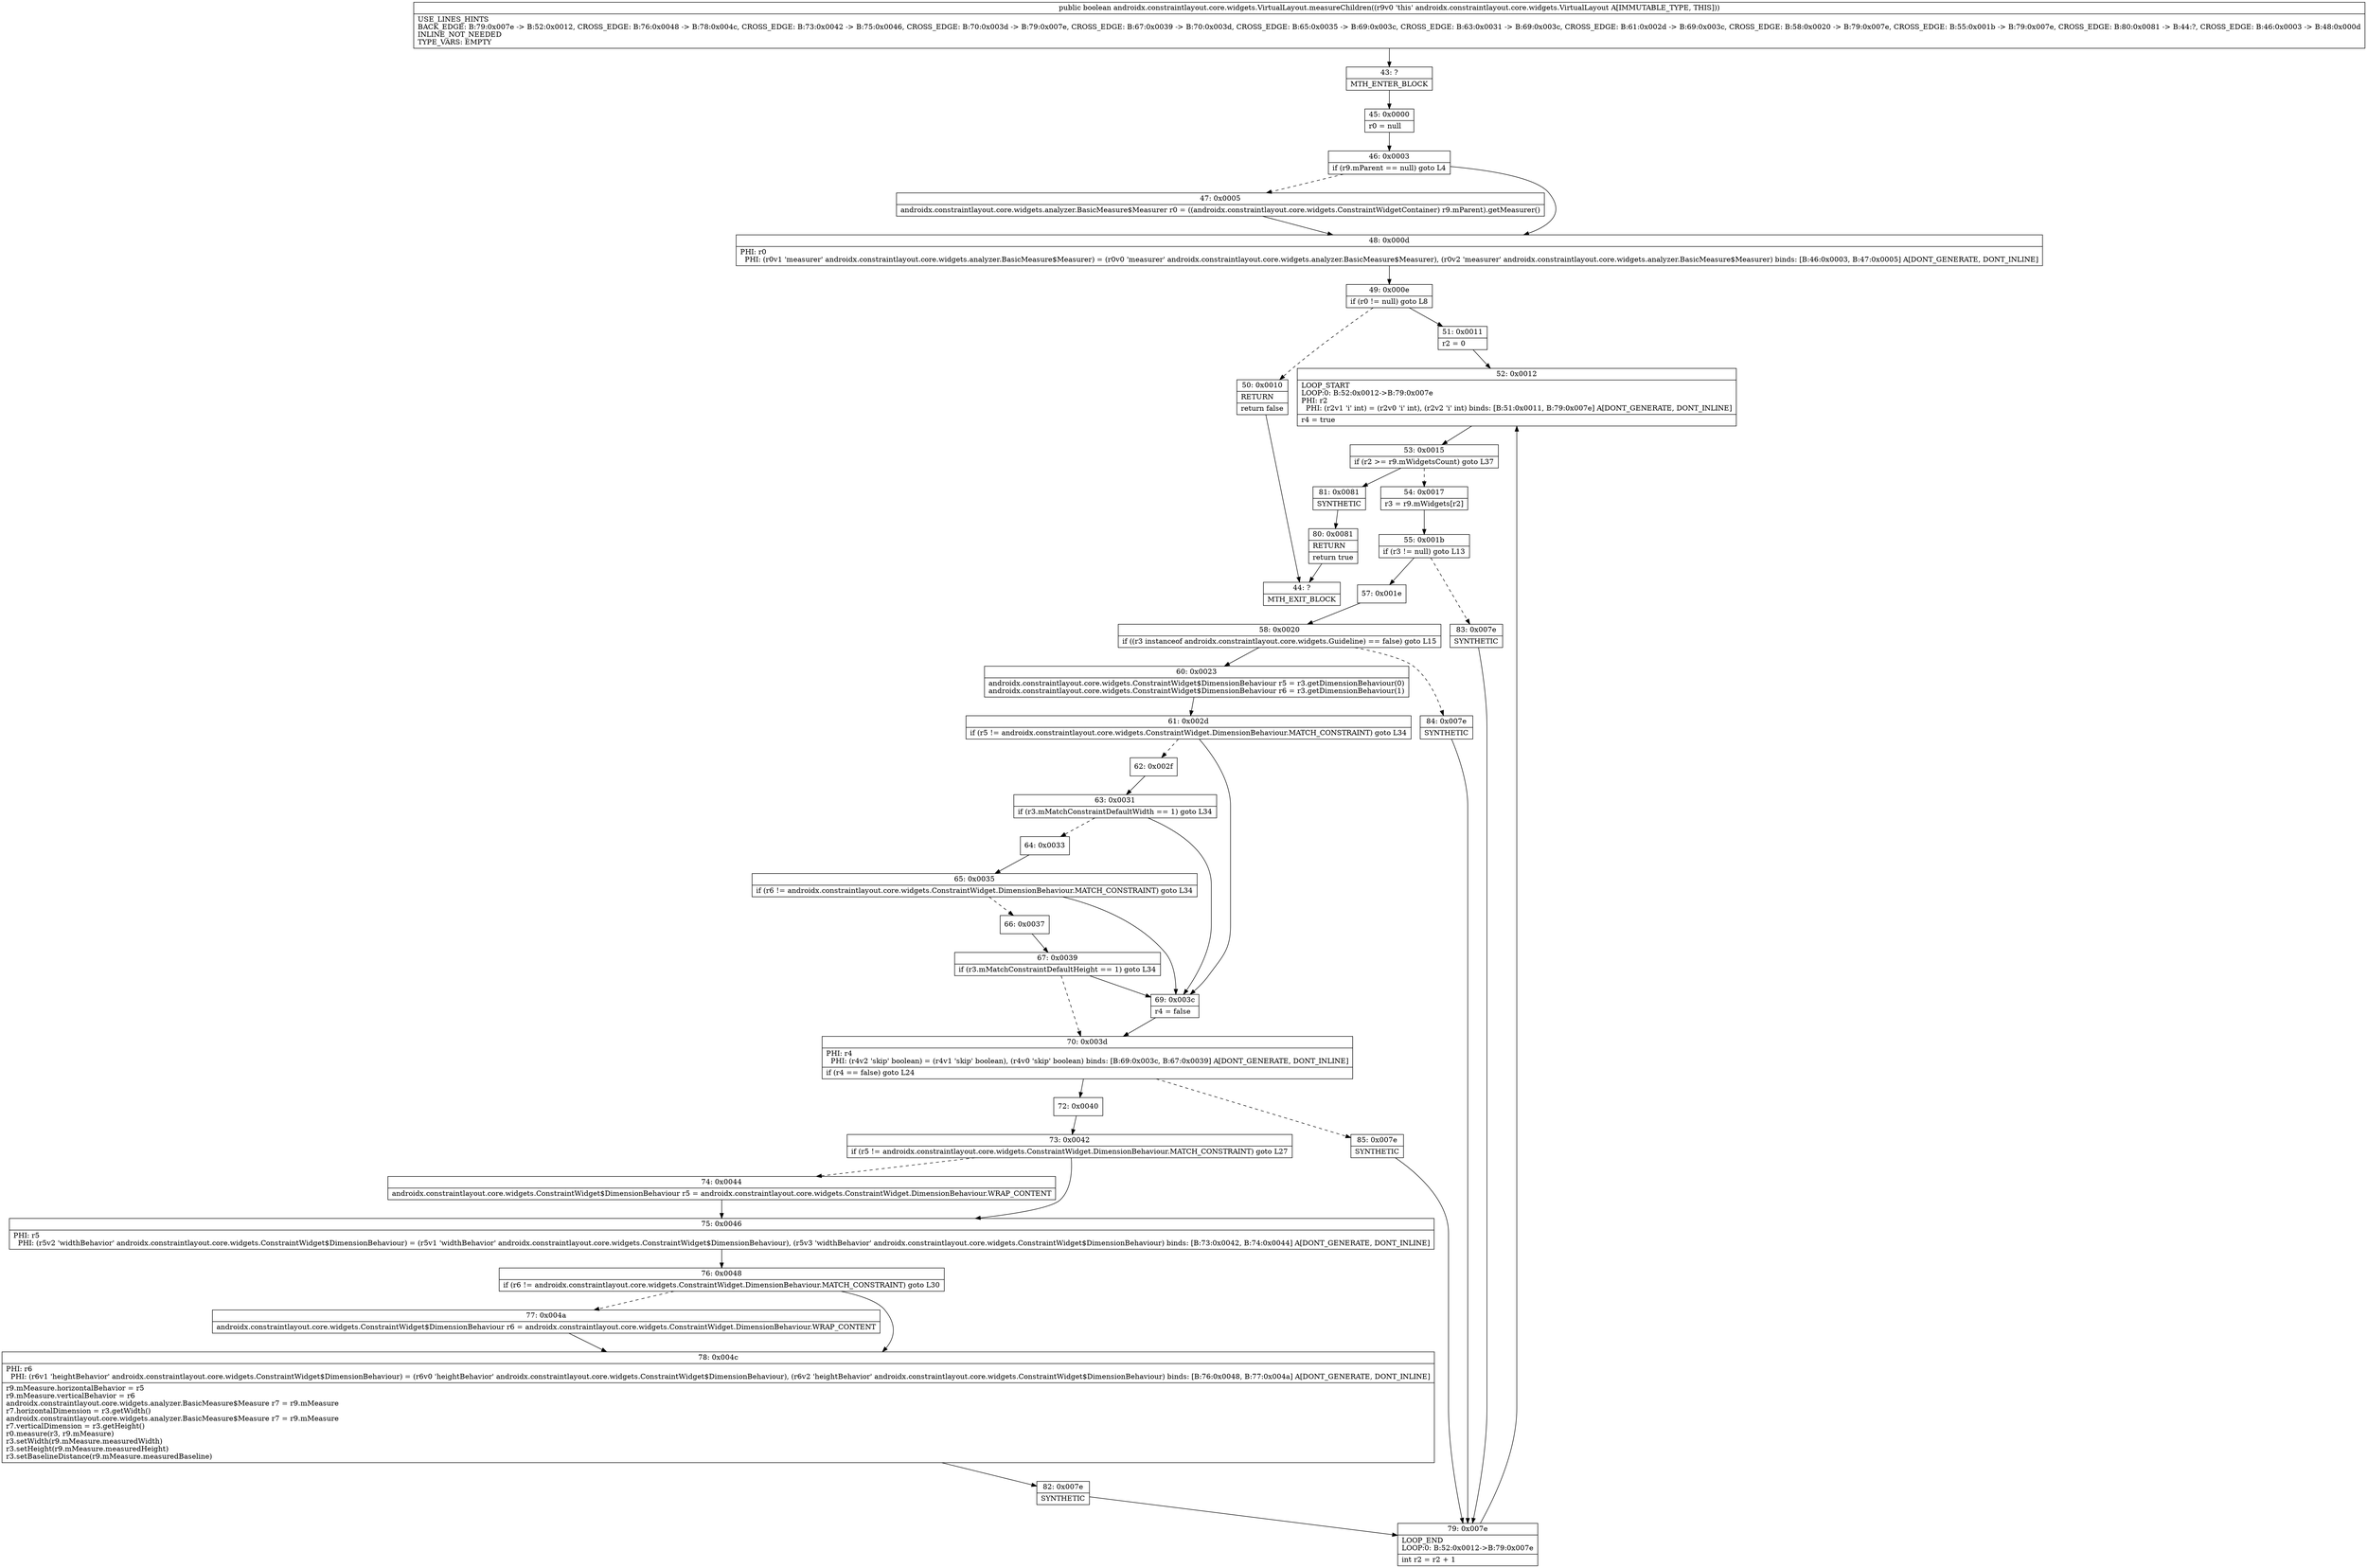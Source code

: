 digraph "CFG forandroidx.constraintlayout.core.widgets.VirtualLayout.measureChildren()Z" {
Node_43 [shape=record,label="{43\:\ ?|MTH_ENTER_BLOCK\l}"];
Node_45 [shape=record,label="{45\:\ 0x0000|r0 = null\l}"];
Node_46 [shape=record,label="{46\:\ 0x0003|if (r9.mParent == null) goto L4\l}"];
Node_47 [shape=record,label="{47\:\ 0x0005|androidx.constraintlayout.core.widgets.analyzer.BasicMeasure$Measurer r0 = ((androidx.constraintlayout.core.widgets.ConstraintWidgetContainer) r9.mParent).getMeasurer()\l}"];
Node_48 [shape=record,label="{48\:\ 0x000d|PHI: r0 \l  PHI: (r0v1 'measurer' androidx.constraintlayout.core.widgets.analyzer.BasicMeasure$Measurer) = (r0v0 'measurer' androidx.constraintlayout.core.widgets.analyzer.BasicMeasure$Measurer), (r0v2 'measurer' androidx.constraintlayout.core.widgets.analyzer.BasicMeasure$Measurer) binds: [B:46:0x0003, B:47:0x0005] A[DONT_GENERATE, DONT_INLINE]\l}"];
Node_49 [shape=record,label="{49\:\ 0x000e|if (r0 != null) goto L8\l}"];
Node_50 [shape=record,label="{50\:\ 0x0010|RETURN\l|return false\l}"];
Node_44 [shape=record,label="{44\:\ ?|MTH_EXIT_BLOCK\l}"];
Node_51 [shape=record,label="{51\:\ 0x0011|r2 = 0\l}"];
Node_52 [shape=record,label="{52\:\ 0x0012|LOOP_START\lLOOP:0: B:52:0x0012\-\>B:79:0x007e\lPHI: r2 \l  PHI: (r2v1 'i' int) = (r2v0 'i' int), (r2v2 'i' int) binds: [B:51:0x0011, B:79:0x007e] A[DONT_GENERATE, DONT_INLINE]\l|r4 = true\l}"];
Node_53 [shape=record,label="{53\:\ 0x0015|if (r2 \>= r9.mWidgetsCount) goto L37\l}"];
Node_54 [shape=record,label="{54\:\ 0x0017|r3 = r9.mWidgets[r2]\l}"];
Node_55 [shape=record,label="{55\:\ 0x001b|if (r3 != null) goto L13\l}"];
Node_57 [shape=record,label="{57\:\ 0x001e}"];
Node_58 [shape=record,label="{58\:\ 0x0020|if ((r3 instanceof androidx.constraintlayout.core.widgets.Guideline) == false) goto L15\l}"];
Node_60 [shape=record,label="{60\:\ 0x0023|androidx.constraintlayout.core.widgets.ConstraintWidget$DimensionBehaviour r5 = r3.getDimensionBehaviour(0)\landroidx.constraintlayout.core.widgets.ConstraintWidget$DimensionBehaviour r6 = r3.getDimensionBehaviour(1)\l}"];
Node_61 [shape=record,label="{61\:\ 0x002d|if (r5 != androidx.constraintlayout.core.widgets.ConstraintWidget.DimensionBehaviour.MATCH_CONSTRAINT) goto L34\l}"];
Node_62 [shape=record,label="{62\:\ 0x002f}"];
Node_63 [shape=record,label="{63\:\ 0x0031|if (r3.mMatchConstraintDefaultWidth == 1) goto L34\l}"];
Node_64 [shape=record,label="{64\:\ 0x0033}"];
Node_65 [shape=record,label="{65\:\ 0x0035|if (r6 != androidx.constraintlayout.core.widgets.ConstraintWidget.DimensionBehaviour.MATCH_CONSTRAINT) goto L34\l}"];
Node_66 [shape=record,label="{66\:\ 0x0037}"];
Node_67 [shape=record,label="{67\:\ 0x0039|if (r3.mMatchConstraintDefaultHeight == 1) goto L34\l}"];
Node_70 [shape=record,label="{70\:\ 0x003d|PHI: r4 \l  PHI: (r4v2 'skip' boolean) = (r4v1 'skip' boolean), (r4v0 'skip' boolean) binds: [B:69:0x003c, B:67:0x0039] A[DONT_GENERATE, DONT_INLINE]\l|if (r4 == false) goto L24\l}"];
Node_72 [shape=record,label="{72\:\ 0x0040}"];
Node_73 [shape=record,label="{73\:\ 0x0042|if (r5 != androidx.constraintlayout.core.widgets.ConstraintWidget.DimensionBehaviour.MATCH_CONSTRAINT) goto L27\l}"];
Node_74 [shape=record,label="{74\:\ 0x0044|androidx.constraintlayout.core.widgets.ConstraintWidget$DimensionBehaviour r5 = androidx.constraintlayout.core.widgets.ConstraintWidget.DimensionBehaviour.WRAP_CONTENT\l}"];
Node_75 [shape=record,label="{75\:\ 0x0046|PHI: r5 \l  PHI: (r5v2 'widthBehavior' androidx.constraintlayout.core.widgets.ConstraintWidget$DimensionBehaviour) = (r5v1 'widthBehavior' androidx.constraintlayout.core.widgets.ConstraintWidget$DimensionBehaviour), (r5v3 'widthBehavior' androidx.constraintlayout.core.widgets.ConstraintWidget$DimensionBehaviour) binds: [B:73:0x0042, B:74:0x0044] A[DONT_GENERATE, DONT_INLINE]\l}"];
Node_76 [shape=record,label="{76\:\ 0x0048|if (r6 != androidx.constraintlayout.core.widgets.ConstraintWidget.DimensionBehaviour.MATCH_CONSTRAINT) goto L30\l}"];
Node_77 [shape=record,label="{77\:\ 0x004a|androidx.constraintlayout.core.widgets.ConstraintWidget$DimensionBehaviour r6 = androidx.constraintlayout.core.widgets.ConstraintWidget.DimensionBehaviour.WRAP_CONTENT\l}"];
Node_78 [shape=record,label="{78\:\ 0x004c|PHI: r6 \l  PHI: (r6v1 'heightBehavior' androidx.constraintlayout.core.widgets.ConstraintWidget$DimensionBehaviour) = (r6v0 'heightBehavior' androidx.constraintlayout.core.widgets.ConstraintWidget$DimensionBehaviour), (r6v2 'heightBehavior' androidx.constraintlayout.core.widgets.ConstraintWidget$DimensionBehaviour) binds: [B:76:0x0048, B:77:0x004a] A[DONT_GENERATE, DONT_INLINE]\l|r9.mMeasure.horizontalBehavior = r5\lr9.mMeasure.verticalBehavior = r6\landroidx.constraintlayout.core.widgets.analyzer.BasicMeasure$Measure r7 = r9.mMeasure\lr7.horizontalDimension = r3.getWidth()\landroidx.constraintlayout.core.widgets.analyzer.BasicMeasure$Measure r7 = r9.mMeasure\lr7.verticalDimension = r3.getHeight()\lr0.measure(r3, r9.mMeasure)\lr3.setWidth(r9.mMeasure.measuredWidth)\lr3.setHeight(r9.mMeasure.measuredHeight)\lr3.setBaselineDistance(r9.mMeasure.measuredBaseline)\l}"];
Node_82 [shape=record,label="{82\:\ 0x007e|SYNTHETIC\l}"];
Node_79 [shape=record,label="{79\:\ 0x007e|LOOP_END\lLOOP:0: B:52:0x0012\-\>B:79:0x007e\l|int r2 = r2 + 1\l}"];
Node_85 [shape=record,label="{85\:\ 0x007e|SYNTHETIC\l}"];
Node_69 [shape=record,label="{69\:\ 0x003c|r4 = false\l}"];
Node_84 [shape=record,label="{84\:\ 0x007e|SYNTHETIC\l}"];
Node_83 [shape=record,label="{83\:\ 0x007e|SYNTHETIC\l}"];
Node_81 [shape=record,label="{81\:\ 0x0081|SYNTHETIC\l}"];
Node_80 [shape=record,label="{80\:\ 0x0081|RETURN\l|return true\l}"];
MethodNode[shape=record,label="{public boolean androidx.constraintlayout.core.widgets.VirtualLayout.measureChildren((r9v0 'this' androidx.constraintlayout.core.widgets.VirtualLayout A[IMMUTABLE_TYPE, THIS]))  | USE_LINES_HINTS\lBACK_EDGE: B:79:0x007e \-\> B:52:0x0012, CROSS_EDGE: B:76:0x0048 \-\> B:78:0x004c, CROSS_EDGE: B:73:0x0042 \-\> B:75:0x0046, CROSS_EDGE: B:70:0x003d \-\> B:79:0x007e, CROSS_EDGE: B:67:0x0039 \-\> B:70:0x003d, CROSS_EDGE: B:65:0x0035 \-\> B:69:0x003c, CROSS_EDGE: B:63:0x0031 \-\> B:69:0x003c, CROSS_EDGE: B:61:0x002d \-\> B:69:0x003c, CROSS_EDGE: B:58:0x0020 \-\> B:79:0x007e, CROSS_EDGE: B:55:0x001b \-\> B:79:0x007e, CROSS_EDGE: B:80:0x0081 \-\> B:44:?, CROSS_EDGE: B:46:0x0003 \-\> B:48:0x000d\lINLINE_NOT_NEEDED\lTYPE_VARS: EMPTY\l}"];
MethodNode -> Node_43;Node_43 -> Node_45;
Node_45 -> Node_46;
Node_46 -> Node_47[style=dashed];
Node_46 -> Node_48;
Node_47 -> Node_48;
Node_48 -> Node_49;
Node_49 -> Node_50[style=dashed];
Node_49 -> Node_51;
Node_50 -> Node_44;
Node_51 -> Node_52;
Node_52 -> Node_53;
Node_53 -> Node_54[style=dashed];
Node_53 -> Node_81;
Node_54 -> Node_55;
Node_55 -> Node_57;
Node_55 -> Node_83[style=dashed];
Node_57 -> Node_58;
Node_58 -> Node_60;
Node_58 -> Node_84[style=dashed];
Node_60 -> Node_61;
Node_61 -> Node_62[style=dashed];
Node_61 -> Node_69;
Node_62 -> Node_63;
Node_63 -> Node_64[style=dashed];
Node_63 -> Node_69;
Node_64 -> Node_65;
Node_65 -> Node_66[style=dashed];
Node_65 -> Node_69;
Node_66 -> Node_67;
Node_67 -> Node_69;
Node_67 -> Node_70[style=dashed];
Node_70 -> Node_72;
Node_70 -> Node_85[style=dashed];
Node_72 -> Node_73;
Node_73 -> Node_74[style=dashed];
Node_73 -> Node_75;
Node_74 -> Node_75;
Node_75 -> Node_76;
Node_76 -> Node_77[style=dashed];
Node_76 -> Node_78;
Node_77 -> Node_78;
Node_78 -> Node_82;
Node_82 -> Node_79;
Node_79 -> Node_52;
Node_85 -> Node_79;
Node_69 -> Node_70;
Node_84 -> Node_79;
Node_83 -> Node_79;
Node_81 -> Node_80;
Node_80 -> Node_44;
}

